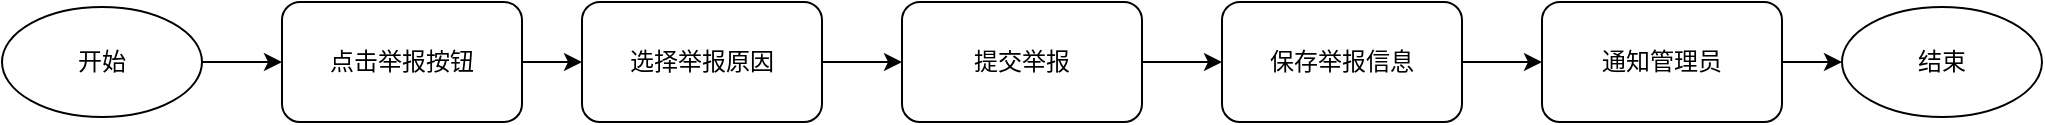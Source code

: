 <mxfile version="24.7.7">
  <diagram id="6a731a19-8d31-9384-78a2-239565b7b9f0" name="Page-1">
    <mxGraphModel dx="1242" dy="567" grid="1" gridSize="10" guides="1" tooltips="1" connect="1" arrows="1" fold="1" page="1" pageScale="1" pageWidth="1169" pageHeight="827" background="none" math="0" shadow="0">
      <root>
        <mxCell id="0" />
        <mxCell id="1" parent="0" />
        <mxCell id="rv96uBJjaYjVEwZpzc_H-55" style="edgeStyle=orthogonalEdgeStyle;rounded=0;orthogonalLoop=1;jettySize=auto;html=1;exitX=1;exitY=0.5;exitDx=0;exitDy=0;entryX=0;entryY=0.5;entryDx=0;entryDy=0;" edge="1" parent="1" source="rv96uBJjaYjVEwZpzc_H-56" target="rv96uBJjaYjVEwZpzc_H-58">
          <mxGeometry relative="1" as="geometry" />
        </mxCell>
        <mxCell id="rv96uBJjaYjVEwZpzc_H-56" value="点击举报按钮" style="rounded=1;whiteSpace=wrap;html=1;" vertex="1" parent="1">
          <mxGeometry x="160" y="130" width="120" height="60" as="geometry" />
        </mxCell>
        <mxCell id="rv96uBJjaYjVEwZpzc_H-57" style="edgeStyle=orthogonalEdgeStyle;rounded=0;orthogonalLoop=1;jettySize=auto;html=1;exitX=1;exitY=0.5;exitDx=0;exitDy=0;entryX=0;entryY=0.5;entryDx=0;entryDy=0;" edge="1" parent="1" source="rv96uBJjaYjVEwZpzc_H-58" target="rv96uBJjaYjVEwZpzc_H-60">
          <mxGeometry relative="1" as="geometry" />
        </mxCell>
        <mxCell id="rv96uBJjaYjVEwZpzc_H-58" value="选择举报原因" style="rounded=1;whiteSpace=wrap;html=1;" vertex="1" parent="1">
          <mxGeometry x="310" y="130" width="120" height="60" as="geometry" />
        </mxCell>
        <mxCell id="rv96uBJjaYjVEwZpzc_H-59" style="edgeStyle=orthogonalEdgeStyle;rounded=0;orthogonalLoop=1;jettySize=auto;html=1;exitX=1;exitY=0.5;exitDx=0;exitDy=0;entryX=0;entryY=0.5;entryDx=0;entryDy=0;" edge="1" parent="1" source="rv96uBJjaYjVEwZpzc_H-60" target="rv96uBJjaYjVEwZpzc_H-62">
          <mxGeometry relative="1" as="geometry" />
        </mxCell>
        <mxCell id="rv96uBJjaYjVEwZpzc_H-60" value="提交举报" style="rounded=1;whiteSpace=wrap;html=1;" vertex="1" parent="1">
          <mxGeometry x="470" y="130" width="120" height="60" as="geometry" />
        </mxCell>
        <mxCell id="rv96uBJjaYjVEwZpzc_H-67" style="edgeStyle=orthogonalEdgeStyle;rounded=0;orthogonalLoop=1;jettySize=auto;html=1;exitX=1;exitY=0.5;exitDx=0;exitDy=0;" edge="1" parent="1" source="rv96uBJjaYjVEwZpzc_H-62" target="rv96uBJjaYjVEwZpzc_H-66">
          <mxGeometry relative="1" as="geometry" />
        </mxCell>
        <mxCell id="rv96uBJjaYjVEwZpzc_H-62" value="保存举报信息" style="rounded=1;whiteSpace=wrap;html=1;" vertex="1" parent="1">
          <mxGeometry x="630" y="130" width="120" height="60" as="geometry" />
        </mxCell>
        <mxCell id="rv96uBJjaYjVEwZpzc_H-63" style="edgeStyle=orthogonalEdgeStyle;rounded=0;orthogonalLoop=1;jettySize=auto;html=1;exitX=1;exitY=0.5;exitDx=0;exitDy=0;entryX=0;entryY=0.5;entryDx=0;entryDy=0;" edge="1" parent="1" source="rv96uBJjaYjVEwZpzc_H-64" target="rv96uBJjaYjVEwZpzc_H-56">
          <mxGeometry relative="1" as="geometry" />
        </mxCell>
        <mxCell id="rv96uBJjaYjVEwZpzc_H-64" value="开始" style="ellipse;whiteSpace=wrap;html=1;" vertex="1" parent="1">
          <mxGeometry x="20" y="132.5" width="100" height="55" as="geometry" />
        </mxCell>
        <mxCell id="rv96uBJjaYjVEwZpzc_H-65" value="结束" style="ellipse;whiteSpace=wrap;html=1;" vertex="1" parent="1">
          <mxGeometry x="940" y="132.5" width="100" height="55" as="geometry" />
        </mxCell>
        <mxCell id="rv96uBJjaYjVEwZpzc_H-68" style="edgeStyle=orthogonalEdgeStyle;rounded=0;orthogonalLoop=1;jettySize=auto;html=1;exitX=1;exitY=0.5;exitDx=0;exitDy=0;entryX=0;entryY=0.5;entryDx=0;entryDy=0;" edge="1" parent="1" source="rv96uBJjaYjVEwZpzc_H-66" target="rv96uBJjaYjVEwZpzc_H-65">
          <mxGeometry relative="1" as="geometry" />
        </mxCell>
        <mxCell id="rv96uBJjaYjVEwZpzc_H-66" value="通知管理员" style="rounded=1;whiteSpace=wrap;html=1;" vertex="1" parent="1">
          <mxGeometry x="790" y="130" width="120" height="60" as="geometry" />
        </mxCell>
      </root>
    </mxGraphModel>
  </diagram>
</mxfile>
